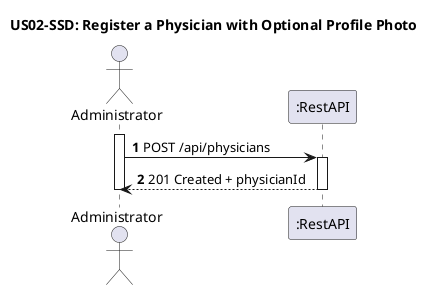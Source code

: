 @startuml
title US02-SSD: Register a Physician with Optional Profile Photo

autoactivate on
autonumber

actor "Administrator" as Admin
participant ":RestAPI" as System

activate Admin

Admin -> System : POST /api/physicians
System --> Admin : 201 Created + physicianId

deactivate Admin
@enduml
